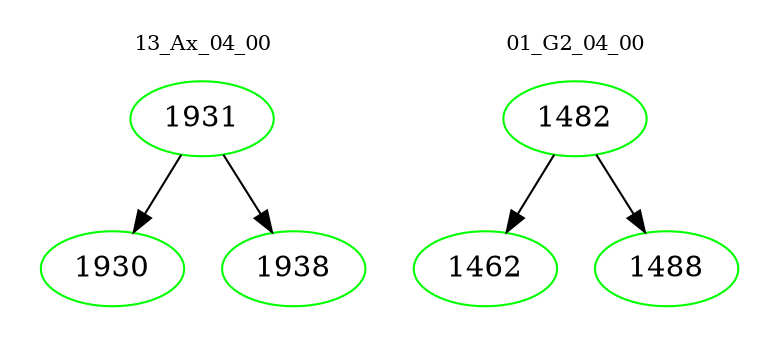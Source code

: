 digraph{
subgraph cluster_0 {
color = white
label = "13_Ax_04_00";
fontsize=10;
T0_1931 [label="1931", color="green"]
T0_1931 -> T0_1930 [color="black"]
T0_1930 [label="1930", color="green"]
T0_1931 -> T0_1938 [color="black"]
T0_1938 [label="1938", color="green"]
}
subgraph cluster_1 {
color = white
label = "01_G2_04_00";
fontsize=10;
T1_1482 [label="1482", color="green"]
T1_1482 -> T1_1462 [color="black"]
T1_1462 [label="1462", color="green"]
T1_1482 -> T1_1488 [color="black"]
T1_1488 [label="1488", color="green"]
}
}
